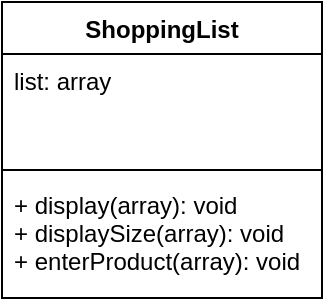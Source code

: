<mxfile version="15.8.2" type="github">
  <diagram id="E_Ct9rUS05IVcTk4FgpB" name="Page-1">
    <mxGraphModel dx="1038" dy="547" grid="1" gridSize="10" guides="1" tooltips="1" connect="1" arrows="1" fold="1" page="1" pageScale="1" pageWidth="827" pageHeight="1169" math="0" shadow="0">
      <root>
        <mxCell id="0" />
        <mxCell id="1" parent="0" />
        <mxCell id="oqYDsiNp-o4tv18uk88x-6" value="ShoppingList" style="swimlane;fontStyle=1;align=center;verticalAlign=top;childLayout=stackLayout;horizontal=1;startSize=26;horizontalStack=0;resizeParent=1;resizeParentMax=0;resizeLast=0;collapsible=1;marginBottom=0;" vertex="1" parent="1">
          <mxGeometry x="40" y="20" width="160" height="148" as="geometry" />
        </mxCell>
        <mxCell id="oqYDsiNp-o4tv18uk88x-7" value="list: array" style="text;strokeColor=none;fillColor=none;align=left;verticalAlign=top;spacingLeft=4;spacingRight=4;overflow=hidden;rotatable=0;points=[[0,0.5],[1,0.5]];portConstraint=eastwest;" vertex="1" parent="oqYDsiNp-o4tv18uk88x-6">
          <mxGeometry y="26" width="160" height="54" as="geometry" />
        </mxCell>
        <mxCell id="oqYDsiNp-o4tv18uk88x-8" value="" style="line;strokeWidth=1;fillColor=none;align=left;verticalAlign=middle;spacingTop=-1;spacingLeft=3;spacingRight=3;rotatable=0;labelPosition=right;points=[];portConstraint=eastwest;" vertex="1" parent="oqYDsiNp-o4tv18uk88x-6">
          <mxGeometry y="80" width="160" height="8" as="geometry" />
        </mxCell>
        <mxCell id="oqYDsiNp-o4tv18uk88x-9" value="+ display(array): void&#xa;+ displaySize(array): void&#xa;+ enterProduct(array): void" style="text;strokeColor=none;fillColor=none;align=left;verticalAlign=top;spacingLeft=4;spacingRight=4;overflow=hidden;rotatable=0;points=[[0,0.5],[1,0.5]];portConstraint=eastwest;" vertex="1" parent="oqYDsiNp-o4tv18uk88x-6">
          <mxGeometry y="88" width="160" height="60" as="geometry" />
        </mxCell>
      </root>
    </mxGraphModel>
  </diagram>
</mxfile>
